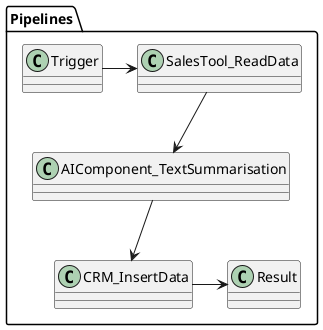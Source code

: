 @startuml

package Pipelines {

    class Trigger {

    }

    class SalesTool_ReadData {

    }

    class AIComponent_TextSummarisation {

    }

    class CRM_InsertData {

    }

    class Result {

    }

    Trigger -> SalesTool_ReadData
    SalesTool_ReadData --> AIComponent_TextSummarisation
    AIComponent_TextSummarisation --> CRM_InsertData
    CRM_InsertData -> Result
}


@enduml

@startuml

package Pipelines {

    class Trigger {
        Scheduler
    }

    class WhatsApp_ReadData {
        texts
    }

    class AIComponent_TextSummarisation {

    }

    class Salesforce_InsertData {
        channel
        texts
    }

    class Result {

    }

    Trigger -> WhatsApp_ReadData
    WhatsApp_ReadData --> AIComponent_TextSummarisation
    AIComponent_TextSummarisation --> Salesforce_InsertData
    Salesforce_InsertData -> Result
}


@enduml